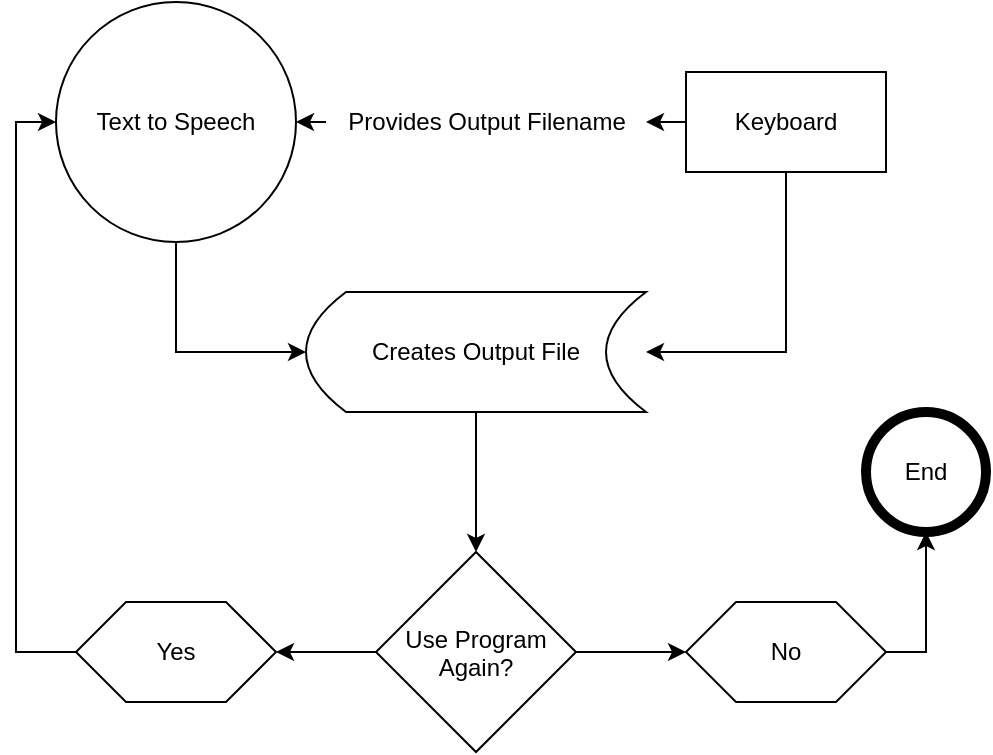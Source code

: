 <mxfile version="24.4.2" type="device">
  <diagram name="Page-1" id="RTotbi8C4EwSEV28XzKA">
    <mxGraphModel dx="1393" dy="758" grid="1" gridSize="10" guides="1" tooltips="1" connect="1" arrows="1" fold="1" page="1" pageScale="1" pageWidth="850" pageHeight="1100" math="0" shadow="0">
      <root>
        <mxCell id="0" />
        <mxCell id="1" parent="0" />
        <mxCell id="OS5yNtTstuqsKu3GFZPS-36" style="edgeStyle=orthogonalEdgeStyle;rounded=0;orthogonalLoop=1;jettySize=auto;html=1;exitX=0.5;exitY=1;exitDx=0;exitDy=0;entryX=1;entryY=0.5;entryDx=0;entryDy=0;" parent="1" source="OS5yNtTstuqsKu3GFZPS-1" target="OS5yNtTstuqsKu3GFZPS-33" edge="1">
          <mxGeometry relative="1" as="geometry" />
        </mxCell>
        <mxCell id="OS5yNtTstuqsKu3GFZPS-38" style="edgeStyle=orthogonalEdgeStyle;rounded=0;orthogonalLoop=1;jettySize=auto;html=1;exitX=0;exitY=0.5;exitDx=0;exitDy=0;entryX=1;entryY=0.5;entryDx=0;entryDy=0;" parent="1" source="OS5yNtTstuqsKu3GFZPS-14" target="OS5yNtTstuqsKu3GFZPS-3" edge="1">
          <mxGeometry relative="1" as="geometry" />
        </mxCell>
        <mxCell id="OS5yNtTstuqsKu3GFZPS-1" value="Keyboard" style="html=1;dashed=0;whiteSpace=wrap;" parent="1" vertex="1">
          <mxGeometry x="680" y="320" width="100" height="50" as="geometry" />
        </mxCell>
        <mxCell id="OS5yNtTstuqsKu3GFZPS-40" style="edgeStyle=orthogonalEdgeStyle;rounded=0;orthogonalLoop=1;jettySize=auto;html=1;exitX=0.5;exitY=1;exitDx=0;exitDy=0;entryX=0;entryY=0.5;entryDx=0;entryDy=0;" parent="1" source="OS5yNtTstuqsKu3GFZPS-3" target="OS5yNtTstuqsKu3GFZPS-33" edge="1">
          <mxGeometry relative="1" as="geometry" />
        </mxCell>
        <mxCell id="OS5yNtTstuqsKu3GFZPS-3" value="Text to Speech" style="shape=ellipse;html=1;dashed=0;whiteSpace=wrap;perimeter=ellipsePerimeter;" parent="1" vertex="1">
          <mxGeometry x="365" y="285" width="120" height="120" as="geometry" />
        </mxCell>
        <mxCell id="fbe45DdXkMdwNEJWeoM2-1" style="edgeStyle=orthogonalEdgeStyle;rounded=0;orthogonalLoop=1;jettySize=auto;html=1;exitX=0.5;exitY=1;exitDx=0;exitDy=0;entryX=0.5;entryY=0;entryDx=0;entryDy=0;" edge="1" parent="1" source="OS5yNtTstuqsKu3GFZPS-33" target="fbe45DdXkMdwNEJWeoM2-2">
          <mxGeometry relative="1" as="geometry">
            <mxPoint x="575" y="590" as="targetPoint" />
          </mxGeometry>
        </mxCell>
        <mxCell id="OS5yNtTstuqsKu3GFZPS-33" value="&lt;span style=&quot;text-wrap: nowrap;&quot;&gt;Creates Output File&lt;/span&gt;" style="shape=dataStorage;whiteSpace=wrap;html=1;fixedSize=1;" parent="1" vertex="1">
          <mxGeometry x="490" y="430" width="170" height="60" as="geometry" />
        </mxCell>
        <mxCell id="OS5yNtTstuqsKu3GFZPS-39" value="" style="edgeStyle=orthogonalEdgeStyle;rounded=0;orthogonalLoop=1;jettySize=auto;html=1;exitX=0;exitY=0.5;exitDx=0;exitDy=0;entryX=1;entryY=0.5;entryDx=0;entryDy=0;" parent="1" source="OS5yNtTstuqsKu3GFZPS-1" target="OS5yNtTstuqsKu3GFZPS-14" edge="1">
          <mxGeometry relative="1" as="geometry">
            <mxPoint x="680" y="345" as="sourcePoint" />
            <mxPoint x="485" y="345" as="targetPoint" />
          </mxGeometry>
        </mxCell>
        <mxCell id="OS5yNtTstuqsKu3GFZPS-14" value="Provides Output Filename" style="text;html=1;align=center;verticalAlign=middle;resizable=0;points=[];autosize=1;strokeColor=none;fillColor=none;" parent="1" vertex="1">
          <mxGeometry x="500" y="330" width="160" height="30" as="geometry" />
        </mxCell>
        <mxCell id="fbe45DdXkMdwNEJWeoM2-4" style="edgeStyle=orthogonalEdgeStyle;rounded=0;orthogonalLoop=1;jettySize=auto;html=1;exitX=0;exitY=0.5;exitDx=0;exitDy=0;entryX=1;entryY=0.5;entryDx=0;entryDy=0;" edge="1" parent="1" source="fbe45DdXkMdwNEJWeoM2-2" target="fbe45DdXkMdwNEJWeoM2-3">
          <mxGeometry relative="1" as="geometry" />
        </mxCell>
        <mxCell id="fbe45DdXkMdwNEJWeoM2-7" style="edgeStyle=orthogonalEdgeStyle;rounded=0;orthogonalLoop=1;jettySize=auto;html=1;exitX=1;exitY=0.5;exitDx=0;exitDy=0;entryX=0;entryY=0.5;entryDx=0;entryDy=0;" edge="1" parent="1" source="fbe45DdXkMdwNEJWeoM2-2" target="fbe45DdXkMdwNEJWeoM2-6">
          <mxGeometry relative="1" as="geometry" />
        </mxCell>
        <mxCell id="fbe45DdXkMdwNEJWeoM2-2" value="Use Program&#xa;Again?" style="rhombus;" vertex="1" parent="1">
          <mxGeometry x="525" y="560" width="100" height="100" as="geometry" />
        </mxCell>
        <mxCell id="fbe45DdXkMdwNEJWeoM2-5" style="edgeStyle=orthogonalEdgeStyle;rounded=0;orthogonalLoop=1;jettySize=auto;html=1;exitX=0;exitY=0.5;exitDx=0;exitDy=0;entryX=0;entryY=0.5;entryDx=0;entryDy=0;" edge="1" parent="1" source="fbe45DdXkMdwNEJWeoM2-3" target="OS5yNtTstuqsKu3GFZPS-3">
          <mxGeometry relative="1" as="geometry" />
        </mxCell>
        <mxCell id="fbe45DdXkMdwNEJWeoM2-3" value="Yes" style="shape=hexagon;perimeter=hexagonPerimeter2;whiteSpace=wrap;html=1;size=0.25" vertex="1" parent="1">
          <mxGeometry x="375" y="585" width="100" height="50" as="geometry" />
        </mxCell>
        <mxCell id="fbe45DdXkMdwNEJWeoM2-15" style="edgeStyle=orthogonalEdgeStyle;rounded=0;orthogonalLoop=1;jettySize=auto;html=1;exitX=1;exitY=0.5;exitDx=0;exitDy=0;entryX=0.5;entryY=1;entryDx=0;entryDy=0;" edge="1" parent="1" source="fbe45DdXkMdwNEJWeoM2-6" target="fbe45DdXkMdwNEJWeoM2-14">
          <mxGeometry relative="1" as="geometry" />
        </mxCell>
        <mxCell id="fbe45DdXkMdwNEJWeoM2-6" value="No" style="shape=hexagon;perimeter=hexagonPerimeter2;whiteSpace=wrap;html=1;size=0.25" vertex="1" parent="1">
          <mxGeometry x="680" y="585" width="100" height="50" as="geometry" />
        </mxCell>
        <mxCell id="fbe45DdXkMdwNEJWeoM2-14" value="End" style="shape=ellipse;html=1;dashed=0;whiteSpace=wrap;aspect=fixed;strokeWidth=5;perimeter=ellipsePerimeter;" vertex="1" parent="1">
          <mxGeometry x="770" y="490" width="60" height="60" as="geometry" />
        </mxCell>
      </root>
    </mxGraphModel>
  </diagram>
</mxfile>
